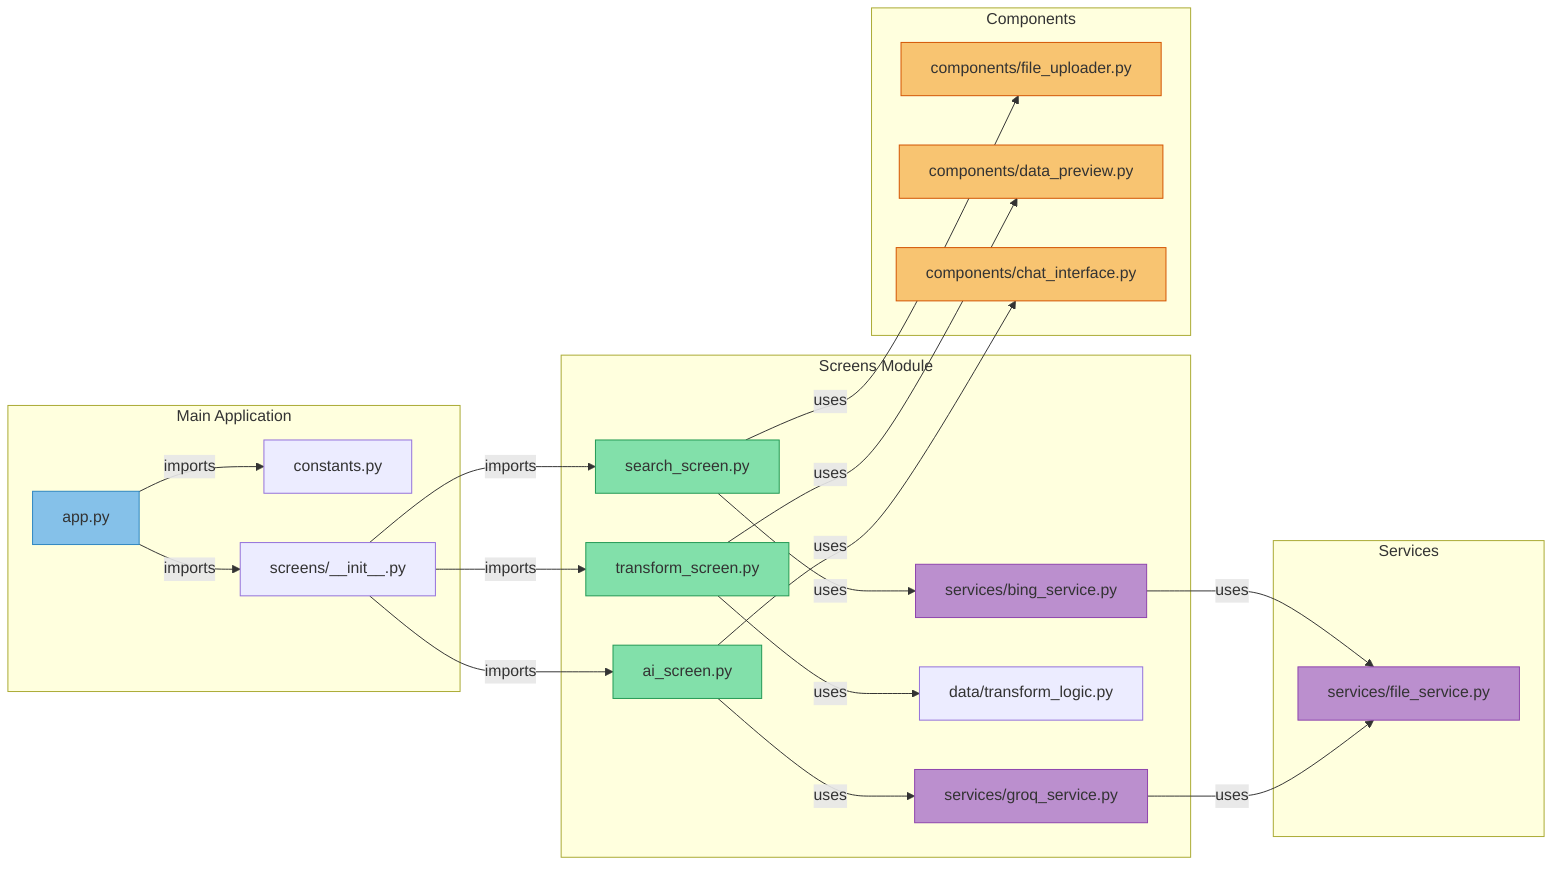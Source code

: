 graph LR
    subgraph Main Application
        APP[app.py] --> |imports| CONSTANTS[constants.py]
        APP --> |imports| SCREENS[screens/__init__.py]
    end

    subgraph Screens Module
        SCREENS --> |imports| SEARCH_SCREEN[search_screen.py]
        SCREENS --> |imports| TRANSFORM_SCREEN[transform_screen.py]
        SCREENS --> |imports| AI_SCREEN[ai_screen.py]
        
        SEARCH_SCREEN --> |uses| BING_SERVICE[services/bing_service.py]
        TRANSFORM_SCREEN --> |uses| TRANSFORM_LOGIC[data/transform_logic.py]
        AI_SCREEN --> |uses| GROQ_SERVICE[services/groq_service.py]
    end

    subgraph Components
        SEARCH_SCREEN --> |uses| FILE_UPLOADER[components/file_uploader.py]
        TRANSFORM_SCREEN --> |uses| DATA_PREVIEW[components/data_preview.py]
        AI_SCREEN --> |uses| CHAT_UI[components/chat_interface.py]
    end

    subgraph Services
        BING_SERVICE --> |uses| FILE_SERVICE[services/file_service.py]
        GROQ_SERVICE --> |uses| FILE_SERVICE
    end

    classDef main fill:#85C1E9,stroke:#2E86C1
    classDef screen fill:#82E0AA,stroke:#229954
    classDef component fill:#F8C471,stroke:#D35400
    classDef service fill:#BB8FCE,stroke:#8E44AD

    class APP main
    class SEARCH_SCREEN,TRANSFORM_SCREEN,AI_SCREEN screen
    class FILE_UPLOADER,DATA_PREVIEW,CHAT_UI component
    class BING_SERVICE,GROQ_SERVICE,FILE_SERVICE service